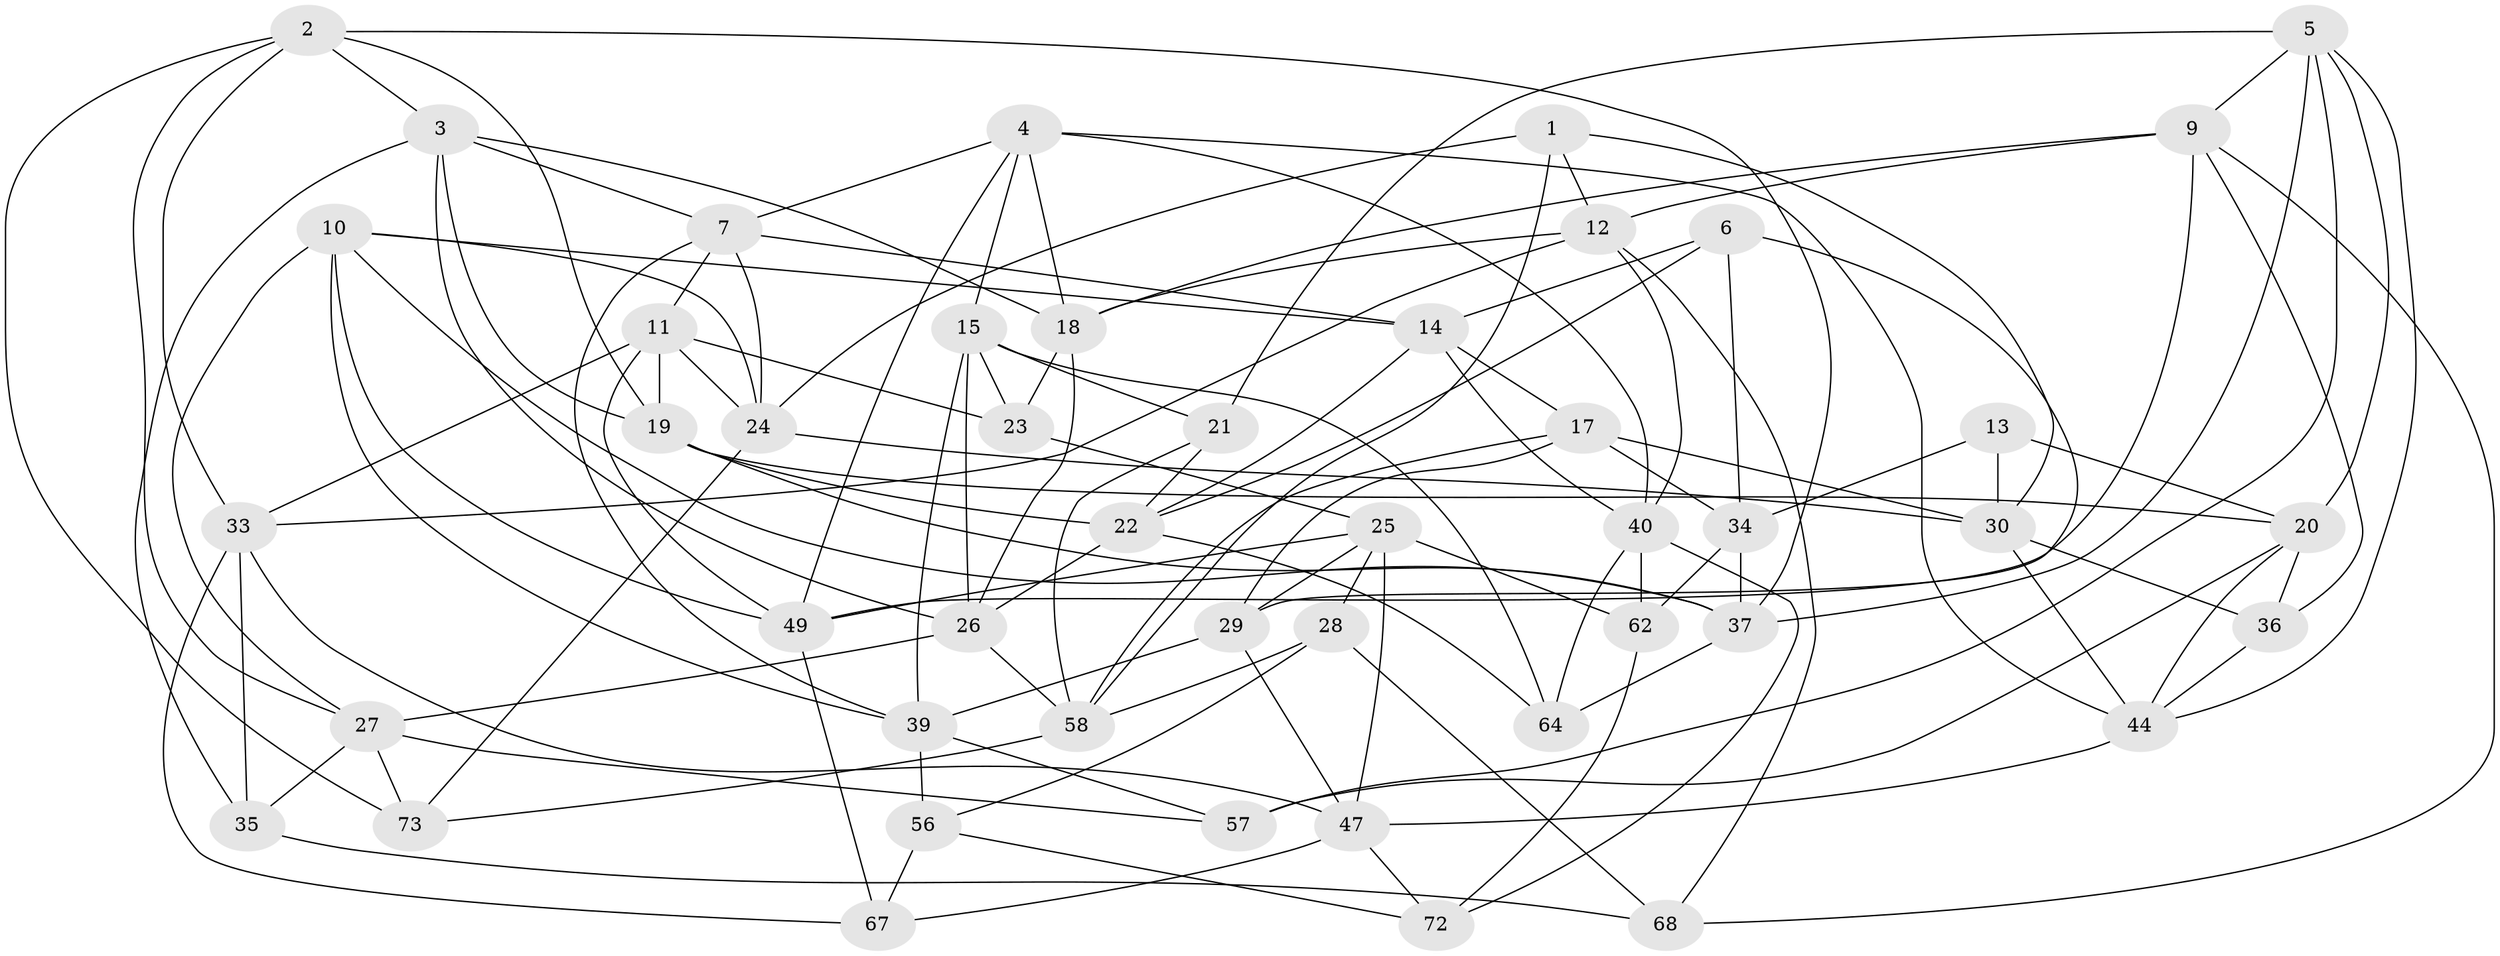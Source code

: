 // original degree distribution, {4: 1.0}
// Generated by graph-tools (version 1.1) at 2025/42/03/06/25 10:42:24]
// undirected, 47 vertices, 123 edges
graph export_dot {
graph [start="1"]
  node [color=gray90,style=filled];
  1;
  2 [super="+76"];
  3 [super="+61"];
  4 [super="+69"];
  5 [super="+16"];
  6;
  7 [super="+8"];
  9 [super="+63"];
  10 [super="+52"];
  11 [super="+50"];
  12 [super="+31"];
  13;
  14 [super="+65"];
  15 [super="+38"];
  17 [super="+32"];
  18 [super="+71"];
  19 [super="+77"];
  20 [super="+45"];
  21;
  22 [super="+74"];
  23;
  24 [super="+66"];
  25 [super="+70"];
  26 [super="+59"];
  27 [super="+55"];
  28;
  29 [super="+41"];
  30 [super="+46"];
  33 [super="+43"];
  34 [super="+53"];
  35;
  36;
  37 [super="+48"];
  39 [super="+78"];
  40 [super="+42"];
  44 [super="+51"];
  47 [super="+75"];
  49 [super="+54"];
  56;
  57;
  58 [super="+60"];
  62;
  64;
  67;
  68;
  72;
  73;
  1 -- 12;
  1 -- 30;
  1 -- 58;
  1 -- 24;
  2 -- 19;
  2 -- 73;
  2 -- 3;
  2 -- 33;
  2 -- 27;
  2 -- 37;
  3 -- 26;
  3 -- 7;
  3 -- 35;
  3 -- 19;
  3 -- 18;
  4 -- 7;
  4 -- 44;
  4 -- 15;
  4 -- 40;
  4 -- 18;
  4 -- 49;
  5 -- 44;
  5 -- 37;
  5 -- 20;
  5 -- 9;
  5 -- 21;
  5 -- 57;
  6 -- 34;
  6 -- 29;
  6 -- 22;
  6 -- 14;
  7 -- 24;
  7 -- 11;
  7 -- 14;
  7 -- 39;
  9 -- 18;
  9 -- 36;
  9 -- 12;
  9 -- 68;
  9 -- 49;
  10 -- 37;
  10 -- 27;
  10 -- 24;
  10 -- 49;
  10 -- 14;
  10 -- 39;
  11 -- 23;
  11 -- 19;
  11 -- 24;
  11 -- 49;
  11 -- 33;
  12 -- 33;
  12 -- 40;
  12 -- 68;
  12 -- 18;
  13 -- 20;
  13 -- 34 [weight=2];
  13 -- 30;
  14 -- 40;
  14 -- 17;
  14 -- 22;
  15 -- 64;
  15 -- 39;
  15 -- 26;
  15 -- 23;
  15 -- 21;
  17 -- 58;
  17 -- 29 [weight=2];
  17 -- 34;
  17 -- 30;
  18 -- 23;
  18 -- 26;
  19 -- 22;
  19 -- 20;
  19 -- 37;
  20 -- 36;
  20 -- 44;
  20 -- 57;
  21 -- 22;
  21 -- 58;
  22 -- 64;
  22 -- 26;
  23 -- 25;
  24 -- 73;
  24 -- 30;
  25 -- 28;
  25 -- 47;
  25 -- 29;
  25 -- 62;
  25 -- 49;
  26 -- 58;
  26 -- 27;
  27 -- 73;
  27 -- 57;
  27 -- 35;
  28 -- 58;
  28 -- 68;
  28 -- 56;
  29 -- 39;
  29 -- 47;
  30 -- 36;
  30 -- 44;
  33 -- 35;
  33 -- 47;
  33 -- 67;
  34 -- 62;
  34 -- 37;
  35 -- 68;
  36 -- 44;
  37 -- 64;
  39 -- 57;
  39 -- 56;
  40 -- 64;
  40 -- 72;
  40 -- 62;
  44 -- 47;
  47 -- 67;
  47 -- 72;
  49 -- 67;
  56 -- 72;
  56 -- 67;
  58 -- 73;
  62 -- 72;
}

